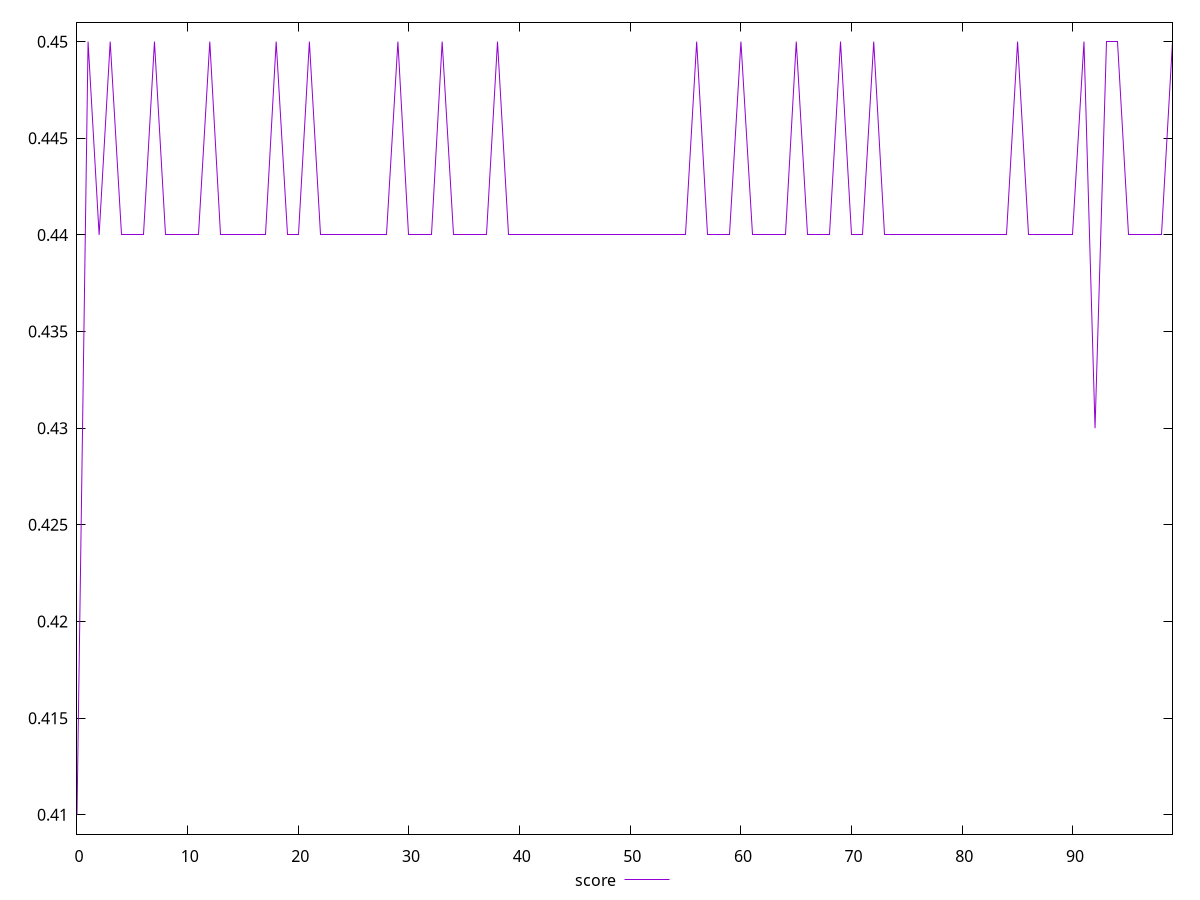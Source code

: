 reset

$score <<EOF
0 0.41
1 0.45
2 0.44
3 0.45
4 0.44
5 0.44
6 0.44
7 0.45
8 0.44
9 0.44
10 0.44
11 0.44
12 0.45
13 0.44
14 0.44
15 0.44
16 0.44
17 0.44
18 0.45
19 0.44
20 0.44
21 0.45
22 0.44
23 0.44
24 0.44
25 0.44
26 0.44
27 0.44
28 0.44
29 0.45
30 0.44
31 0.44
32 0.44
33 0.45
34 0.44
35 0.44
36 0.44
37 0.44
38 0.45
39 0.44
40 0.44
41 0.44
42 0.44
43 0.44
44 0.44
45 0.44
46 0.44
47 0.44
48 0.44
49 0.44
50 0.44
51 0.44
52 0.44
53 0.44
54 0.44
55 0.44
56 0.45
57 0.44
58 0.44
59 0.44
60 0.45
61 0.44
62 0.44
63 0.44
64 0.44
65 0.45
66 0.44
67 0.44
68 0.44
69 0.45
70 0.44
71 0.44
72 0.45
73 0.44
74 0.44
75 0.44
76 0.44
77 0.44
78 0.44
79 0.44
80 0.44
81 0.44
82 0.44
83 0.44
84 0.44
85 0.45
86 0.44
87 0.44
88 0.44
89 0.44
90 0.44
91 0.45
92 0.43
93 0.45
94 0.45
95 0.44
96 0.44
97 0.44
98 0.44
99 0.45
EOF

set key outside below
set xrange [0:99]
set yrange [0.409:0.451]
set trange [0.409:0.451]
set terminal svg size 640, 500 enhanced background rgb 'white'
set output "reports/report_00030_2021-02-24T20-42-31.540Z/uses-rel-preload/samples/music/score/values.svg"

plot $score title "score" with line

reset
